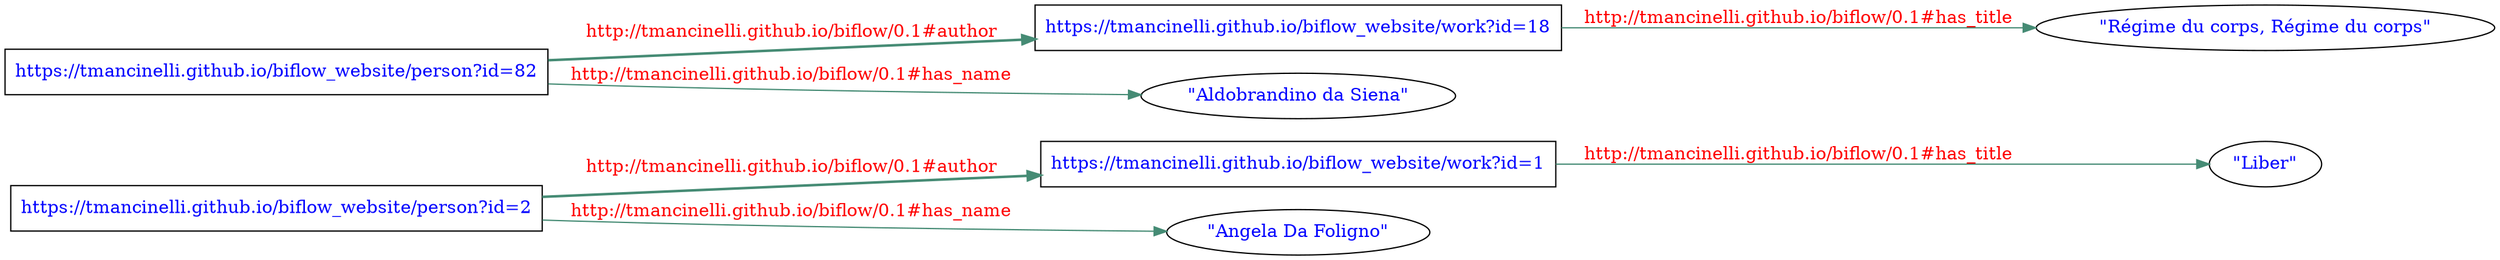 digraph G {
    rankdir=LR;
    node [fontcolor=blue]
    edge [color=aquamarine4, fontcolor=red ]
    A [ label = "https://tmancinelli.github.io/biflow_website/person?id=2", shape=box ]
    O [ label = "https://tmancinelli.github.io/biflow_website/work?id=1", shape=box ]
    A -> O [ label = "http://tmancinelli.github.io/biflow/0.1#author" style=bold]
    A -> N [ label = "http://tmancinelli.github.io/biflow/0.1#has_name"]
    O -> T [ label = "http://tmancinelli.github.io/biflow/0.1#has_title" ]
    T [ label = "\"Liber\"" ]
    N [ label = "\"Angela Da Foligno\"" ]

    A2 [ label = "https://tmancinelli.github.io/biflow_website/person?id=82", shape=box ]
    O2 [ label = "https://tmancinelli.github.io/biflow_website/work?id=18", shape=box ]
    A2 -> O2 [ label = "http://tmancinelli.github.io/biflow/0.1#author" style=bold]
    A2 -> N2 [ label = "http://tmancinelli.github.io/biflow/0.1#has_name"]
    O2 -> T2 [ label = "http://tmancinelli.github.io/biflow/0.1#has_title" ]
    T2 [ label = "\"Régime du corps, Régime du corps\"" ]
    N2 [ label = "\"Aldobrandino da Siena\"" ]
}
